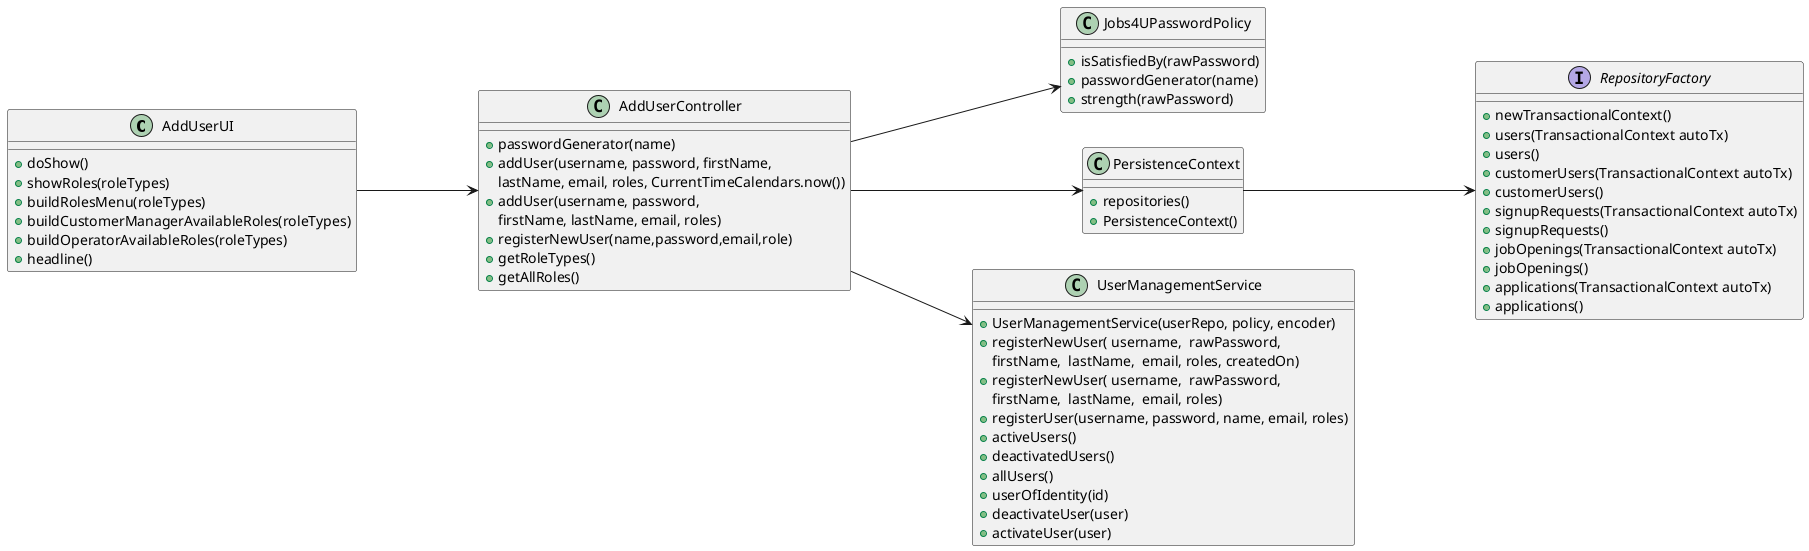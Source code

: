 @startuml
'skinparam linetype ortho
left to right direction

class AddUserUI {
    + doShow()
    + showRoles(roleTypes)
    + buildRolesMenu(roleTypes)
    + buildCustomerManagerAvailableRoles(roleTypes)
    + buildOperatorAvailableRoles(roleTypes)
    +  headline()
}

class AddUserController {
    + passwordGenerator(name)
    + addUser(username, password, firstName,
    lastName, email, roles, CurrentTimeCalendars.now())
    + addUser(username, password,
    firstName, lastName, email, roles)
    + registerNewUser(name,password,email,role)
    + getRoleTypes()
    + getAllRoles()
}

class Jobs4UPasswordPolicy {
    + isSatisfiedBy(rawPassword)
    + passwordGenerator(name)
    + strength(rawPassword)
}

interface RepositoryFactory {
    + newTransactionalContext()
    + users(TransactionalContext autoTx)
    + users()
    + customerUsers(TransactionalContext autoTx)
    + customerUsers()
    + signupRequests(TransactionalContext autoTx)
    + signupRequests()
    + jobOpenings(TransactionalContext autoTx)
    + jobOpenings()
    + applications(TransactionalContext autoTx)
    + applications()
}

class PersistenceContext {
    + repositories()
    + PersistenceContext()
}

class UserManagementService {
    + UserManagementService(userRepo, policy, encoder)
    + registerNewUser( username,  rawPassword,
    firstName,  lastName,  email, roles, createdOn)
    + registerNewUser( username,  rawPassword,
    firstName,  lastName,  email, roles)
    + registerUser(username, password, name, email, roles)
    + activeUsers()
    + deactivatedUsers()
    + allUsers()
    + userOfIdentity(id)
    + deactivateUser(user)
    + activateUser(user)
}


AddUserUI ---> AddUserController

AddUserController ---> Jobs4UPasswordPolicy

AddUserController ---> UserManagementService

AddUserController ---> PersistenceContext

PersistenceContext ---> RepositoryFactory

@enduml